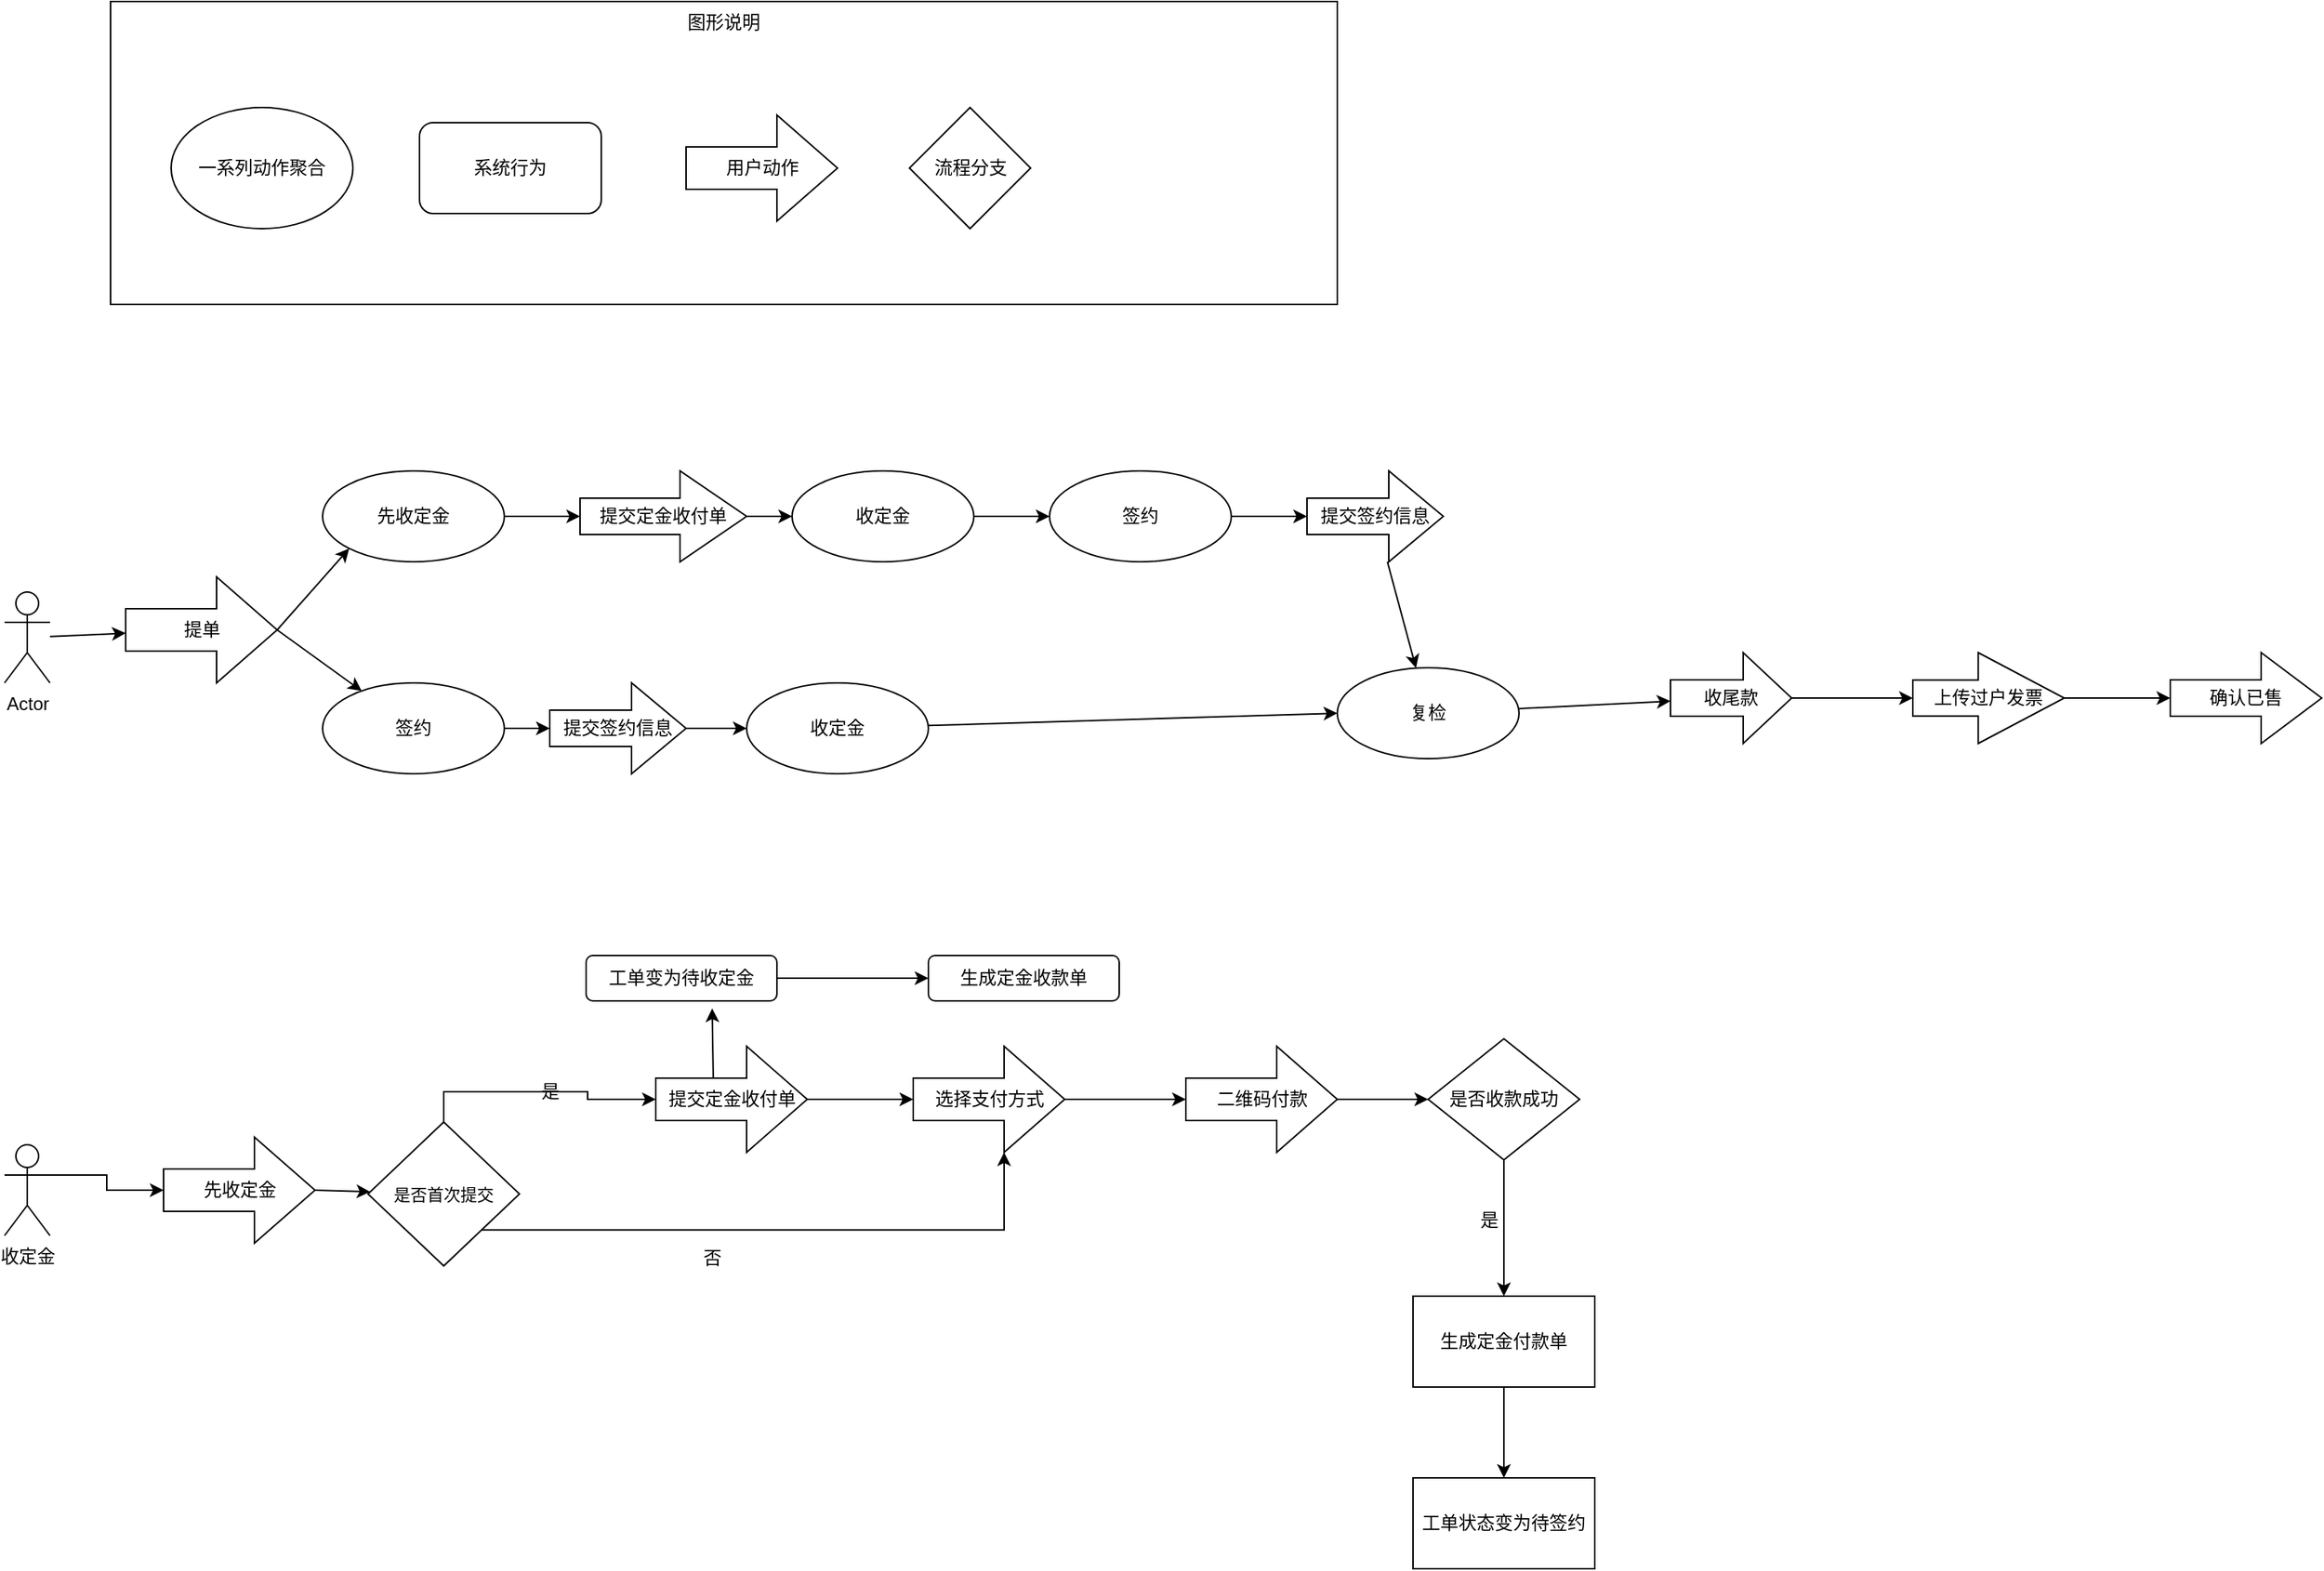 <mxfile version="16.5.6" type="github" pages="2">
  <diagram id="HoVANeEORm-4LT4M1iqI" name="工单流程图">
    <mxGraphModel dx="1351" dy="2010" grid="1" gridSize="10" guides="1" tooltips="1" connect="1" arrows="1" fold="1" page="1" pageScale="1" pageWidth="827" pageHeight="1169" math="0" shadow="0">
      <root>
        <mxCell id="0" />
        <mxCell id="1" parent="0" />
        <mxCell id="_RfrMWyjOMKLs0Zm6Q85-24" value="图形说明" style="rounded=0;whiteSpace=wrap;html=1;verticalAlign=top;" parent="1" vertex="1">
          <mxGeometry x="150" y="-750" width="810" height="200" as="geometry" />
        </mxCell>
        <mxCell id="PK1El9Qg6Mk2w1ECqgqC-29" value="" style="edgeStyle=none;rounded=0;orthogonalLoop=1;jettySize=auto;html=1;" parent="1" source="PK1El9Qg6Mk2w1ECqgqC-16" target="PK1El9Qg6Mk2w1ECqgqC-28" edge="1">
          <mxGeometry relative="1" as="geometry" />
        </mxCell>
        <mxCell id="PK1El9Qg6Mk2w1ECqgqC-16" value="Actor" style="shape=umlActor;verticalLabelPosition=bottom;verticalAlign=top;html=1;outlineConnect=0;" parent="1" vertex="1">
          <mxGeometry x="80" y="-360" width="30" height="60" as="geometry" />
        </mxCell>
        <mxCell id="PK1El9Qg6Mk2w1ECqgqC-33" value="" style="edgeStyle=none;rounded=0;orthogonalLoop=1;jettySize=auto;html=1;" parent="1" source="PK1El9Qg6Mk2w1ECqgqC-19" target="PK1El9Qg6Mk2w1ECqgqC-32" edge="1">
          <mxGeometry relative="1" as="geometry" />
        </mxCell>
        <mxCell id="PK1El9Qg6Mk2w1ECqgqC-19" value="签约" style="ellipse;whiteSpace=wrap;html=1;verticalAlign=middle;" parent="1" vertex="1">
          <mxGeometry x="290" y="-300" width="120" height="60" as="geometry" />
        </mxCell>
        <mxCell id="PK1El9Qg6Mk2w1ECqgqC-49" value="" style="edgeStyle=none;rounded=0;orthogonalLoop=1;jettySize=auto;html=1;" parent="1" source="PK1El9Qg6Mk2w1ECqgqC-23" target="PK1El9Qg6Mk2w1ECqgqC-48" edge="1">
          <mxGeometry relative="1" as="geometry" />
        </mxCell>
        <mxCell id="PK1El9Qg6Mk2w1ECqgqC-23" value="先收定金" style="ellipse;whiteSpace=wrap;html=1;verticalAlign=middle;" parent="1" vertex="1">
          <mxGeometry x="290" y="-440" width="120" height="60" as="geometry" />
        </mxCell>
        <mxCell id="PK1El9Qg6Mk2w1ECqgqC-30" style="edgeStyle=none;rounded=0;orthogonalLoop=1;jettySize=auto;html=1;exitX=1;exitY=0.5;exitDx=0;exitDy=0;exitPerimeter=0;entryX=0;entryY=1;entryDx=0;entryDy=0;" parent="1" source="PK1El9Qg6Mk2w1ECqgqC-28" target="PK1El9Qg6Mk2w1ECqgqC-23" edge="1">
          <mxGeometry relative="1" as="geometry" />
        </mxCell>
        <mxCell id="PK1El9Qg6Mk2w1ECqgqC-31" style="edgeStyle=none;rounded=0;orthogonalLoop=1;jettySize=auto;html=1;exitX=1;exitY=0.5;exitDx=0;exitDy=0;exitPerimeter=0;" parent="1" source="PK1El9Qg6Mk2w1ECqgqC-28" target="PK1El9Qg6Mk2w1ECqgqC-19" edge="1">
          <mxGeometry relative="1" as="geometry" />
        </mxCell>
        <mxCell id="PK1El9Qg6Mk2w1ECqgqC-28" value="提单" style="html=1;shadow=0;dashed=0;align=center;verticalAlign=middle;shape=mxgraph.arrows2.arrow;dy=0.6;dx=40;notch=0;" parent="1" vertex="1">
          <mxGeometry x="160" y="-370" width="100" height="70" as="geometry" />
        </mxCell>
        <mxCell id="PK1El9Qg6Mk2w1ECqgqC-35" value="" style="edgeStyle=none;rounded=0;orthogonalLoop=1;jettySize=auto;html=1;" parent="1" source="PK1El9Qg6Mk2w1ECqgqC-32" target="PK1El9Qg6Mk2w1ECqgqC-34" edge="1">
          <mxGeometry relative="1" as="geometry" />
        </mxCell>
        <mxCell id="PK1El9Qg6Mk2w1ECqgqC-32" value="提交签约信息" style="shape=singleArrow;whiteSpace=wrap;html=1;arrowWidth=0.4;arrowSize=0.4;" parent="1" vertex="1">
          <mxGeometry x="440" y="-300" width="90" height="60" as="geometry" />
        </mxCell>
        <mxCell id="PK1El9Qg6Mk2w1ECqgqC-37" value="" style="edgeStyle=none;rounded=0;orthogonalLoop=1;jettySize=auto;html=1;entryX=0;entryY=0.5;entryDx=0;entryDy=0;" parent="1" source="PK1El9Qg6Mk2w1ECqgqC-34" target="6AEStXU4PXAJ8WYlWI16-8" edge="1">
          <mxGeometry relative="1" as="geometry">
            <mxPoint x="740.0" y="-270" as="targetPoint" />
          </mxGeometry>
        </mxCell>
        <mxCell id="PK1El9Qg6Mk2w1ECqgqC-34" value="收定金" style="ellipse;whiteSpace=wrap;html=1;" parent="1" vertex="1">
          <mxGeometry x="570" y="-300" width="120" height="60" as="geometry" />
        </mxCell>
        <mxCell id="PK1El9Qg6Mk2w1ECqgqC-55" value="" style="edgeStyle=none;rounded=0;orthogonalLoop=1;jettySize=auto;html=1;" parent="1" source="PK1El9Qg6Mk2w1ECqgqC-48" target="PK1El9Qg6Mk2w1ECqgqC-53" edge="1">
          <mxGeometry relative="1" as="geometry" />
        </mxCell>
        <mxCell id="PK1El9Qg6Mk2w1ECqgqC-48" value="提交定金收付单" style="shape=singleArrow;whiteSpace=wrap;html=1;arrowWidth=0.4;arrowSize=0.4;" parent="1" vertex="1">
          <mxGeometry x="460" y="-440" width="110" height="60" as="geometry" />
        </mxCell>
        <mxCell id="PK1El9Qg6Mk2w1ECqgqC-52" value="" style="edgeStyle=none;rounded=0;orthogonalLoop=1;jettySize=auto;html=1;entryX=0;entryY=0.5;entryDx=0;entryDy=0;" parent="1" source="PK1El9Qg6Mk2w1ECqgqC-53" target="6AEStXU4PXAJ8WYlWI16-2" edge="1">
          <mxGeometry relative="1" as="geometry">
            <mxPoint x="760" y="-410" as="targetPoint" />
          </mxGeometry>
        </mxCell>
        <mxCell id="PK1El9Qg6Mk2w1ECqgqC-53" value="收定金" style="ellipse;whiteSpace=wrap;html=1;" parent="1" vertex="1">
          <mxGeometry x="600" y="-440" width="120" height="60" as="geometry" />
        </mxCell>
        <mxCell id="6AEStXU4PXAJ8WYlWI16-1" value="" style="edgeStyle=none;rounded=0;orthogonalLoop=1;jettySize=auto;html=1;" parent="1" source="6AEStXU4PXAJ8WYlWI16-2" target="6AEStXU4PXAJ8WYlWI16-4" edge="1">
          <mxGeometry relative="1" as="geometry" />
        </mxCell>
        <mxCell id="6AEStXU4PXAJ8WYlWI16-2" value="签约" style="ellipse;whiteSpace=wrap;html=1;verticalAlign=middle;" parent="1" vertex="1">
          <mxGeometry x="770" y="-440" width="120" height="60" as="geometry" />
        </mxCell>
        <mxCell id="6AEStXU4PXAJ8WYlWI16-3" value="" style="edgeStyle=none;rounded=0;orthogonalLoop=1;jettySize=auto;html=1;" parent="1" source="6AEStXU4PXAJ8WYlWI16-4" target="6AEStXU4PXAJ8WYlWI16-8" edge="1">
          <mxGeometry relative="1" as="geometry">
            <mxPoint x="1070.0" y="-410" as="targetPoint" />
          </mxGeometry>
        </mxCell>
        <mxCell id="6AEStXU4PXAJ8WYlWI16-4" value="提交签约信息" style="shape=singleArrow;whiteSpace=wrap;html=1;arrowWidth=0.4;arrowSize=0.4;" parent="1" vertex="1">
          <mxGeometry x="940" y="-440" width="90" height="60" as="geometry" />
        </mxCell>
        <mxCell id="6AEStXU4PXAJ8WYlWI16-7" value="" style="edgeStyle=none;rounded=0;orthogonalLoop=1;jettySize=auto;html=1;" parent="1" source="6AEStXU4PXAJ8WYlWI16-8" target="6AEStXU4PXAJ8WYlWI16-10" edge="1">
          <mxGeometry relative="1" as="geometry" />
        </mxCell>
        <mxCell id="6AEStXU4PXAJ8WYlWI16-8" value="复检" style="ellipse;whiteSpace=wrap;html=1;" parent="1" vertex="1">
          <mxGeometry x="960" y="-310" width="120" height="60" as="geometry" />
        </mxCell>
        <mxCell id="6AEStXU4PXAJ8WYlWI16-9" value="" style="edgeStyle=none;rounded=0;orthogonalLoop=1;jettySize=auto;html=1;entryX=0;entryY=0.5;entryDx=0;entryDy=0;entryPerimeter=0;" parent="1" source="6AEStXU4PXAJ8WYlWI16-10" target="6AEStXU4PXAJ8WYlWI16-12" edge="1">
          <mxGeometry relative="1" as="geometry">
            <mxPoint x="1690" y="-410" as="targetPoint" />
          </mxGeometry>
        </mxCell>
        <mxCell id="6AEStXU4PXAJ8WYlWI16-10" value="收尾款" style="shape=singleArrow;whiteSpace=wrap;html=1;arrowWidth=0.4;arrowSize=0.4;" parent="1" vertex="1">
          <mxGeometry x="1180" y="-320" width="80" height="60" as="geometry" />
        </mxCell>
        <mxCell id="6AEStXU4PXAJ8WYlWI16-11" value="" style="edgeStyle=none;rounded=0;orthogonalLoop=1;jettySize=auto;html=1;" parent="1" source="6AEStXU4PXAJ8WYlWI16-12" target="6AEStXU4PXAJ8WYlWI16-13" edge="1">
          <mxGeometry relative="1" as="geometry" />
        </mxCell>
        <mxCell id="6AEStXU4PXAJ8WYlWI16-12" value="&lt;span&gt;上传过户发票&lt;/span&gt;" style="shape=singleArrow;whiteSpace=wrap;html=1;arrowWidth=0.396;arrowSize=0.568;" parent="1" vertex="1">
          <mxGeometry x="1340" y="-320" width="100" height="60" as="geometry" />
        </mxCell>
        <mxCell id="6AEStXU4PXAJ8WYlWI16-13" value="确认已售" style="shape=singleArrow;whiteSpace=wrap;html=1;arrowWidth=0.4;arrowSize=0.4;" parent="1" vertex="1">
          <mxGeometry x="1510" y="-320" width="100" height="60" as="geometry" />
        </mxCell>
        <mxCell id="_RfrMWyjOMKLs0Zm6Q85-36" style="edgeStyle=none;rounded=0;orthogonalLoop=1;jettySize=auto;html=1;exitX=1;exitY=0.5;exitDx=0;exitDy=0;exitPerimeter=0;" parent="1" source="_RfrMWyjOMKLs0Zm6Q85-8" target="_RfrMWyjOMKLs0Zm6Q85-35" edge="1">
          <mxGeometry relative="1" as="geometry" />
        </mxCell>
        <mxCell id="_RfrMWyjOMKLs0Zm6Q85-8" value="先收定金" style="html=1;shadow=0;dashed=0;align=center;verticalAlign=middle;shape=mxgraph.arrows2.arrow;dy=0.6;dx=40;notch=0;" parent="1" vertex="1">
          <mxGeometry x="185" width="100" height="70" as="geometry" />
        </mxCell>
        <mxCell id="_RfrMWyjOMKLs0Zm6Q85-11" value="" style="edgeStyle=none;rounded=0;orthogonalLoop=1;jettySize=auto;html=1;exitX=0.38;exitY=0.343;exitDx=0;exitDy=0;exitPerimeter=0;" parent="1" source="_RfrMWyjOMKLs0Zm6Q85-9" edge="1">
          <mxGeometry relative="1" as="geometry">
            <mxPoint x="547.234" y="-85" as="targetPoint" />
          </mxGeometry>
        </mxCell>
        <mxCell id="E1-CGwWOYtcM4GZt1Dmp-2" value="" style="edgeStyle=orthogonalEdgeStyle;rounded=0;orthogonalLoop=1;jettySize=auto;html=1;" edge="1" parent="1" source="_RfrMWyjOMKLs0Zm6Q85-9" target="E1-CGwWOYtcM4GZt1Dmp-1">
          <mxGeometry relative="1" as="geometry" />
        </mxCell>
        <mxCell id="_RfrMWyjOMKLs0Zm6Q85-9" value="&lt;span&gt;提交定金收付单&lt;/span&gt;" style="html=1;shadow=0;dashed=0;align=center;verticalAlign=middle;shape=mxgraph.arrows2.arrow;dy=0.6;dx=40;notch=0;" parent="1" vertex="1">
          <mxGeometry x="510" y="-60" width="100" height="70" as="geometry" />
        </mxCell>
        <mxCell id="E1-CGwWOYtcM4GZt1Dmp-14" value="" style="edgeStyle=orthogonalEdgeStyle;rounded=0;orthogonalLoop=1;jettySize=auto;html=1;exitX=1;exitY=0.5;exitDx=0;exitDy=0;entryX=0;entryY=0.5;entryDx=0;entryDy=0;" edge="1" parent="1" source="E1-CGwWOYtcM4GZt1Dmp-13" target="_RfrMWyjOMKLs0Zm6Q85-10">
          <mxGeometry relative="1" as="geometry">
            <mxPoint x="610" y="-100" as="sourcePoint" />
            <mxPoint x="674" y="-100" as="targetPoint" />
          </mxGeometry>
        </mxCell>
        <mxCell id="_RfrMWyjOMKLs0Zm6Q85-10" value="生成定金收款单" style="rounded=1;whiteSpace=wrap;html=1;shadow=0;dashed=0;" parent="1" vertex="1">
          <mxGeometry x="690" y="-120" width="126" height="30" as="geometry" />
        </mxCell>
        <mxCell id="_RfrMWyjOMKLs0Zm6Q85-21" value="一系列动作聚合" style="ellipse;whiteSpace=wrap;html=1;" parent="1" vertex="1">
          <mxGeometry x="190" y="-680" width="120" height="80" as="geometry" />
        </mxCell>
        <mxCell id="_RfrMWyjOMKLs0Zm6Q85-22" value="系统行为" style="rounded=1;whiteSpace=wrap;html=1;" parent="1" vertex="1">
          <mxGeometry x="354" y="-670" width="120" height="60" as="geometry" />
        </mxCell>
        <mxCell id="_RfrMWyjOMKLs0Zm6Q85-23" value="用户动作" style="html=1;shadow=0;dashed=0;align=center;verticalAlign=middle;shape=mxgraph.arrows2.arrow;dy=0.6;dx=40;notch=0;" parent="1" vertex="1">
          <mxGeometry x="530" y="-675" width="100" height="70" as="geometry" />
        </mxCell>
        <mxCell id="_RfrMWyjOMKLs0Zm6Q85-34" value="流程分支" style="rhombus;whiteSpace=wrap;html=1;" parent="1" vertex="1">
          <mxGeometry x="677.5" y="-680" width="80" height="80" as="geometry" />
        </mxCell>
        <mxCell id="_RfrMWyjOMKLs0Zm6Q85-39" style="edgeStyle=orthogonalEdgeStyle;rounded=0;orthogonalLoop=1;jettySize=auto;html=1;exitX=0.5;exitY=0;exitDx=0;exitDy=0;entryX=0;entryY=0.5;entryDx=0;entryDy=0;entryPerimeter=0;" parent="1" source="_RfrMWyjOMKLs0Zm6Q85-35" target="_RfrMWyjOMKLs0Zm6Q85-9" edge="1">
          <mxGeometry relative="1" as="geometry" />
        </mxCell>
        <mxCell id="E1-CGwWOYtcM4GZt1Dmp-15" style="edgeStyle=orthogonalEdgeStyle;rounded=0;orthogonalLoop=1;jettySize=auto;html=1;exitX=1;exitY=1;exitDx=0;exitDy=0;entryX=0;entryY=0;entryDx=60;entryDy=70;entryPerimeter=0;" edge="1" parent="1" source="_RfrMWyjOMKLs0Zm6Q85-35" target="E1-CGwWOYtcM4GZt1Dmp-1">
          <mxGeometry relative="1" as="geometry" />
        </mxCell>
        <mxCell id="_RfrMWyjOMKLs0Zm6Q85-35" value="&lt;span style=&quot;font-size: 11px ; background-color: rgb(255 , 255 , 255)&quot;&gt;是否首次提交&lt;/span&gt;" style="rhombus;whiteSpace=wrap;html=1;" parent="1" vertex="1">
          <mxGeometry x="320" y="-10" width="100" height="95" as="geometry" />
        </mxCell>
        <mxCell id="_RfrMWyjOMKLs0Zm6Q85-40" value="是" style="text;html=1;align=center;verticalAlign=middle;resizable=0;points=[];autosize=1;strokeColor=none;fillColor=none;" parent="1" vertex="1">
          <mxGeometry x="425" y="-40" width="30" height="20" as="geometry" />
        </mxCell>
        <mxCell id="_RfrMWyjOMKLs0Zm6Q85-41" value="否" style="text;html=1;align=center;verticalAlign=middle;resizable=0;points=[];autosize=1;strokeColor=none;fillColor=none;" parent="1" vertex="1">
          <mxGeometry x="532" y="70" width="30" height="20" as="geometry" />
        </mxCell>
        <mxCell id="E1-CGwWOYtcM4GZt1Dmp-4" value="" style="edgeStyle=orthogonalEdgeStyle;rounded=0;orthogonalLoop=1;jettySize=auto;html=1;" edge="1" parent="1" source="E1-CGwWOYtcM4GZt1Dmp-1" target="E1-CGwWOYtcM4GZt1Dmp-3">
          <mxGeometry relative="1" as="geometry" />
        </mxCell>
        <mxCell id="E1-CGwWOYtcM4GZt1Dmp-1" value="选择支付方式" style="html=1;shadow=0;dashed=0;align=center;verticalAlign=middle;shape=mxgraph.arrows2.arrow;dy=0.6;dx=40;notch=0;" vertex="1" parent="1">
          <mxGeometry x="680" y="-60" width="100" height="70" as="geometry" />
        </mxCell>
        <mxCell id="E1-CGwWOYtcM4GZt1Dmp-7" value="" style="edgeStyle=orthogonalEdgeStyle;rounded=0;orthogonalLoop=1;jettySize=auto;html=1;" edge="1" parent="1" source="E1-CGwWOYtcM4GZt1Dmp-3" target="E1-CGwWOYtcM4GZt1Dmp-6">
          <mxGeometry relative="1" as="geometry" />
        </mxCell>
        <mxCell id="E1-CGwWOYtcM4GZt1Dmp-3" value="二维码付款" style="html=1;shadow=0;dashed=0;align=center;verticalAlign=middle;shape=mxgraph.arrows2.arrow;dy=0.6;dx=40;notch=0;" vertex="1" parent="1">
          <mxGeometry x="860" y="-60" width="100" height="70" as="geometry" />
        </mxCell>
        <mxCell id="E1-CGwWOYtcM4GZt1Dmp-9" value="" style="edgeStyle=orthogonalEdgeStyle;rounded=0;orthogonalLoop=1;jettySize=auto;html=1;" edge="1" parent="1" source="E1-CGwWOYtcM4GZt1Dmp-6" target="E1-CGwWOYtcM4GZt1Dmp-8">
          <mxGeometry relative="1" as="geometry" />
        </mxCell>
        <mxCell id="E1-CGwWOYtcM4GZt1Dmp-6" value="是否收款成功" style="rhombus;whiteSpace=wrap;html=1;shadow=0;dashed=0;" vertex="1" parent="1">
          <mxGeometry x="1020" y="-65" width="100" height="80" as="geometry" />
        </mxCell>
        <mxCell id="E1-CGwWOYtcM4GZt1Dmp-12" value="" style="edgeStyle=orthogonalEdgeStyle;rounded=0;orthogonalLoop=1;jettySize=auto;html=1;" edge="1" parent="1" source="E1-CGwWOYtcM4GZt1Dmp-8" target="E1-CGwWOYtcM4GZt1Dmp-11">
          <mxGeometry relative="1" as="geometry" />
        </mxCell>
        <mxCell id="E1-CGwWOYtcM4GZt1Dmp-8" value="&lt;span&gt;生成定金付款单&lt;/span&gt;" style="whiteSpace=wrap;html=1;shadow=0;dashed=0;" vertex="1" parent="1">
          <mxGeometry x="1010" y="105" width="120" height="60" as="geometry" />
        </mxCell>
        <mxCell id="E1-CGwWOYtcM4GZt1Dmp-10" value="是" style="text;html=1;align=center;verticalAlign=middle;resizable=0;points=[];autosize=1;strokeColor=none;fillColor=none;" vertex="1" parent="1">
          <mxGeometry x="1045" y="45" width="30" height="20" as="geometry" />
        </mxCell>
        <mxCell id="E1-CGwWOYtcM4GZt1Dmp-11" value="工单状态变为待签约" style="whiteSpace=wrap;html=1;shadow=0;dashed=0;" vertex="1" parent="1">
          <mxGeometry x="1010" y="225" width="120" height="60" as="geometry" />
        </mxCell>
        <mxCell id="E1-CGwWOYtcM4GZt1Dmp-13" value="工单变为待收定金" style="rounded=1;whiteSpace=wrap;html=1;shadow=0;dashed=0;" vertex="1" parent="1">
          <mxGeometry x="464" y="-120" width="126" height="30" as="geometry" />
        </mxCell>
        <mxCell id="E1-CGwWOYtcM4GZt1Dmp-18" style="edgeStyle=orthogonalEdgeStyle;rounded=0;orthogonalLoop=1;jettySize=auto;html=1;exitX=1;exitY=0.333;exitDx=0;exitDy=0;exitPerimeter=0;entryX=0;entryY=0.5;entryDx=0;entryDy=0;entryPerimeter=0;" edge="1" parent="1" source="E1-CGwWOYtcM4GZt1Dmp-17" target="_RfrMWyjOMKLs0Zm6Q85-8">
          <mxGeometry relative="1" as="geometry" />
        </mxCell>
        <mxCell id="E1-CGwWOYtcM4GZt1Dmp-17" value="收定金" style="shape=umlActor;verticalLabelPosition=bottom;verticalAlign=top;html=1;outlineConnect=0;" vertex="1" parent="1">
          <mxGeometry x="80" y="5" width="30" height="60" as="geometry" />
        </mxCell>
      </root>
    </mxGraphModel>
  </diagram>
  <diagram id="tuWHWjomx0MyWX51PnUE" name="收定金">
    <mxGraphModel dx="946" dy="1758" grid="1" gridSize="10" guides="1" tooltips="1" connect="1" arrows="1" fold="1" page="1" pageScale="1" pageWidth="827" pageHeight="1169" math="0" shadow="0">
      <root>
        <mxCell id="a0xZyd2dkPP4YvJSRy2u-0" />
        <mxCell id="a0xZyd2dkPP4YvJSRy2u-1" parent="a0xZyd2dkPP4YvJSRy2u-0" />
        <mxCell id="_Im3ffNM_dW7vrtUnjPL-0" value="收定金方式" style="ellipse;whiteSpace=wrap;html=1;verticalAlign=bottom;" vertex="1" parent="a0xZyd2dkPP4YvJSRy2u-1">
          <mxGeometry x="190" y="-140" width="320" height="170" as="geometry" />
        </mxCell>
        <mxCell id="_Im3ffNM_dW7vrtUnjPL-1" value="微信" style="ellipse;whiteSpace=wrap;html=1;" vertex="1" parent="a0xZyd2dkPP4YvJSRy2u-1">
          <mxGeometry x="250" y="-100" width="90" height="60" as="geometry" />
        </mxCell>
        <mxCell id="_Im3ffNM_dW7vrtUnjPL-2" value="支付宝" style="ellipse;whiteSpace=wrap;html=1;" vertex="1" parent="a0xZyd2dkPP4YvJSRy2u-1">
          <mxGeometry x="370" y="-90" width="90" height="60" as="geometry" />
        </mxCell>
        <mxCell id="6ClDSTxr4k3DQGNm9P0p-1" value="" style="edgeStyle=none;rounded=0;orthogonalLoop=1;jettySize=auto;html=1;" edge="1" parent="a0xZyd2dkPP4YvJSRy2u-1" source="MrePLCOPa_SVgQx3Amwe-0" target="6ClDSTxr4k3DQGNm9P0p-0">
          <mxGeometry relative="1" as="geometry" />
        </mxCell>
        <mxCell id="MrePLCOPa_SVgQx3Amwe-0" value="Actor" style="shape=umlActor;verticalLabelPosition=bottom;verticalAlign=top;html=1;outlineConnect=0;" vertex="1" parent="a0xZyd2dkPP4YvJSRy2u-1">
          <mxGeometry x="120" y="170" width="30" height="60" as="geometry" />
        </mxCell>
        <mxCell id="6ClDSTxr4k3DQGNm9P0p-6" value="" style="edgeStyle=none;rounded=0;orthogonalLoop=1;jettySize=auto;html=1;" edge="1" parent="a0xZyd2dkPP4YvJSRy2u-1" source="6ClDSTxr4k3DQGNm9P0p-0" target="6ClDSTxr4k3DQGNm9P0p-5">
          <mxGeometry relative="1" as="geometry" />
        </mxCell>
        <mxCell id="6ClDSTxr4k3DQGNm9P0p-0" value="选择支付方式" style="shape=singleArrow;whiteSpace=wrap;html=1;arrowWidth=0.4;arrowSize=0.4;verticalAlign=middle;" vertex="1" parent="a0xZyd2dkPP4YvJSRy2u-1">
          <mxGeometry x="205" y="170" width="115" height="60" as="geometry" />
        </mxCell>
        <mxCell id="6ClDSTxr4k3DQGNm9P0p-8" value="" style="edgeStyle=none;rounded=0;orthogonalLoop=1;jettySize=auto;html=1;" edge="1" parent="a0xZyd2dkPP4YvJSRy2u-1" source="6ClDSTxr4k3DQGNm9P0p-5" target="6ClDSTxr4k3DQGNm9P0p-7">
          <mxGeometry relative="1" as="geometry" />
        </mxCell>
        <mxCell id="6ClDSTxr4k3DQGNm9P0p-5" value="获取支付二维码" style="shape=singleArrow;whiteSpace=wrap;html=1;arrowWidth=0.4;arrowSize=0.4;verticalAlign=middle;" vertex="1" parent="a0xZyd2dkPP4YvJSRy2u-1">
          <mxGeometry x="370" y="170" width="115" height="60" as="geometry" />
        </mxCell>
        <mxCell id="6ClDSTxr4k3DQGNm9P0p-12" value="" style="edgeStyle=none;rounded=0;orthogonalLoop=1;jettySize=auto;html=1;" edge="1" parent="a0xZyd2dkPP4YvJSRy2u-1" source="6ClDSTxr4k3DQGNm9P0p-7" target="6ClDSTxr4k3DQGNm9P0p-11">
          <mxGeometry relative="1" as="geometry" />
        </mxCell>
        <mxCell id="6ClDSTxr4k3DQGNm9P0p-7" value="扫描二维码进行支付" style="shape=singleArrow;whiteSpace=wrap;html=1;arrowWidth=0.4;arrowSize=0.4;verticalAlign=middle;" vertex="1" parent="a0xZyd2dkPP4YvJSRy2u-1">
          <mxGeometry x="540" y="170" width="135" height="60" as="geometry" />
        </mxCell>
        <mxCell id="6ClDSTxr4k3DQGNm9P0p-11" value="收到支付中台回调，更改支付单状态" style="shape=singleArrow;whiteSpace=wrap;html=1;arrowWidth=0.4;arrowSize=0.4;verticalAlign=middle;" vertex="1" parent="a0xZyd2dkPP4YvJSRy2u-1">
          <mxGeometry x="755" y="160" width="135" height="90" as="geometry" />
        </mxCell>
      </root>
    </mxGraphModel>
  </diagram>
</mxfile>
